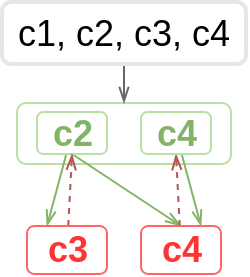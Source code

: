 <mxfile version="14.9.3" type="github">
  <diagram id="UuyM_oUdFWU5R_c15sy-" name="Page-1">
    <mxGraphModel dx="619" dy="338" grid="0" gridSize="10" guides="1" tooltips="1" connect="1" arrows="1" fold="1" page="1" pageScale="1" pageWidth="229" pageHeight="229" background="none" math="0" shadow="0">
      <root>
        <mxCell id="0" />
        <mxCell id="1" parent="0" />
        <mxCell id="ZyO74vpCLGybzCgZErhr-3" value="" style="rounded=1;whiteSpace=wrap;html=1;strokeWidth=1;strokeColor=#B9E0A5;sketch=0;" vertex="1" parent="1">
          <mxGeometry x="61.5" y="88.5" width="107" height="30.5" as="geometry" />
        </mxCell>
        <mxCell id="ZyO74vpCLGybzCgZErhr-10" style="edgeStyle=none;rounded=0;orthogonalLoop=1;jettySize=auto;html=1;entryX=0.5;entryY=0;entryDx=0;entryDy=0;endArrow=openThin;endFill=0;fillColor=#f5f5f5;strokeColor=#666666;" edge="1" parent="1" source="7Fjtuf2y4Gno0_X98hwX-4" target="ZyO74vpCLGybzCgZErhr-3">
          <mxGeometry relative="1" as="geometry" />
        </mxCell>
        <mxCell id="7Fjtuf2y4Gno0_X98hwX-4" value="&lt;font style=&quot;font-size: 18px&quot;&gt;c1, c2, c3, c4&lt;/font&gt;" style="rounded=1;whiteSpace=wrap;html=1;strokeWidth=2;strokeColor=#E6E6E6;perimeterSpacing=0;" parent="1" vertex="1">
          <mxGeometry x="54" y="38" width="122" height="31" as="geometry" />
        </mxCell>
        <mxCell id="ZyO74vpCLGybzCgZErhr-4" style="rounded=0;orthogonalLoop=1;jettySize=auto;html=1;entryX=0.25;entryY=0;entryDx=0;entryDy=0;fillColor=#d5e8d4;strokeColor=#82b366;endArrow=openThin;endFill=0;" edge="1" parent="1" source="mq48uiGyVeRLuxjSBMTR-1" target="mq48uiGyVeRLuxjSBMTR-2">
          <mxGeometry relative="1" as="geometry" />
        </mxCell>
        <mxCell id="ZyO74vpCLGybzCgZErhr-5" style="rounded=0;orthogonalLoop=1;jettySize=auto;html=1;entryX=0.5;entryY=0;entryDx=0;entryDy=0;fillColor=#d5e8d4;strokeColor=#82b366;endArrow=openThin;endFill=0;exitX=0.5;exitY=1;exitDx=0;exitDy=0;" edge="1" parent="1" source="mq48uiGyVeRLuxjSBMTR-1" target="mq48uiGyVeRLuxjSBMTR-18">
          <mxGeometry relative="1" as="geometry" />
        </mxCell>
        <mxCell id="mq48uiGyVeRLuxjSBMTR-1" value="&lt;span style=&quot;font-size: 18px&quot;&gt;&lt;font color=&quot;#82b366&quot;&gt;&lt;b&gt;c2&lt;/b&gt;&lt;/font&gt;&lt;/span&gt;" style="rounded=1;whiteSpace=wrap;html=1;strokeWidth=1;strokeColor=#B9E0A5;sketch=0;" parent="1" vertex="1">
          <mxGeometry x="71.5" y="93" width="35" height="21" as="geometry" />
        </mxCell>
        <mxCell id="ZyO74vpCLGybzCgZErhr-8" style="edgeStyle=none;rounded=0;orthogonalLoop=1;jettySize=auto;html=1;entryX=0.5;entryY=1;entryDx=0;entryDy=0;endArrow=openThin;endFill=0;dashed=1;fillColor=#f8cecc;strokeColor=#b85450;" edge="1" parent="1" source="mq48uiGyVeRLuxjSBMTR-2" target="mq48uiGyVeRLuxjSBMTR-1">
          <mxGeometry relative="1" as="geometry" />
        </mxCell>
        <mxCell id="mq48uiGyVeRLuxjSBMTR-2" value="&lt;span style=&quot;font-size: 18px&quot;&gt;&lt;font color=&quot;#ff3333&quot;&gt;&lt;b&gt;c3&lt;/b&gt;&lt;/font&gt;&lt;/span&gt;" style="rounded=1;whiteSpace=wrap;html=1;strokeWidth=1;strokeColor=#FF6666;" parent="1" vertex="1">
          <mxGeometry x="66.5" y="150" width="40" height="24" as="geometry" />
        </mxCell>
        <mxCell id="ZyO74vpCLGybzCgZErhr-9" style="edgeStyle=none;rounded=0;orthogonalLoop=1;jettySize=auto;html=1;entryX=0.5;entryY=1;entryDx=0;entryDy=0;dashed=1;endArrow=openThin;endFill=0;fillColor=#f8cecc;strokeColor=#b85450;" edge="1" parent="1" source="mq48uiGyVeRLuxjSBMTR-18" target="ZyO74vpCLGybzCgZErhr-2">
          <mxGeometry relative="1" as="geometry" />
        </mxCell>
        <mxCell id="mq48uiGyVeRLuxjSBMTR-18" value="&lt;span style=&quot;font-size: 18px&quot;&gt;&lt;font color=&quot;#ff3333&quot;&gt;&lt;b&gt;c4&lt;/b&gt;&lt;/font&gt;&lt;/span&gt;" style="rounded=1;whiteSpace=wrap;html=1;strokeWidth=1;strokeColor=#FF6666;" parent="1" vertex="1">
          <mxGeometry x="123.5" y="150" width="40" height="24" as="geometry" />
        </mxCell>
        <mxCell id="ZyO74vpCLGybzCgZErhr-6" style="edgeStyle=none;rounded=0;orthogonalLoop=1;jettySize=auto;html=1;entryX=0.75;entryY=0;entryDx=0;entryDy=0;fillColor=#d5e8d4;strokeColor=#82b366;endArrow=openThin;endFill=0;" edge="1" parent="1" source="ZyO74vpCLGybzCgZErhr-2" target="mq48uiGyVeRLuxjSBMTR-18">
          <mxGeometry relative="1" as="geometry" />
        </mxCell>
        <mxCell id="ZyO74vpCLGybzCgZErhr-2" value="&lt;span style=&quot;font-size: 18px&quot;&gt;&lt;font color=&quot;#82b366&quot;&gt;&lt;b&gt;c4&lt;/b&gt;&lt;/font&gt;&lt;/span&gt;" style="rounded=1;whiteSpace=wrap;html=1;strokeWidth=1;strokeColor=#B9E0A5;sketch=0;" vertex="1" parent="1">
          <mxGeometry x="123.5" y="93" width="35" height="21" as="geometry" />
        </mxCell>
      </root>
    </mxGraphModel>
  </diagram>
</mxfile>
